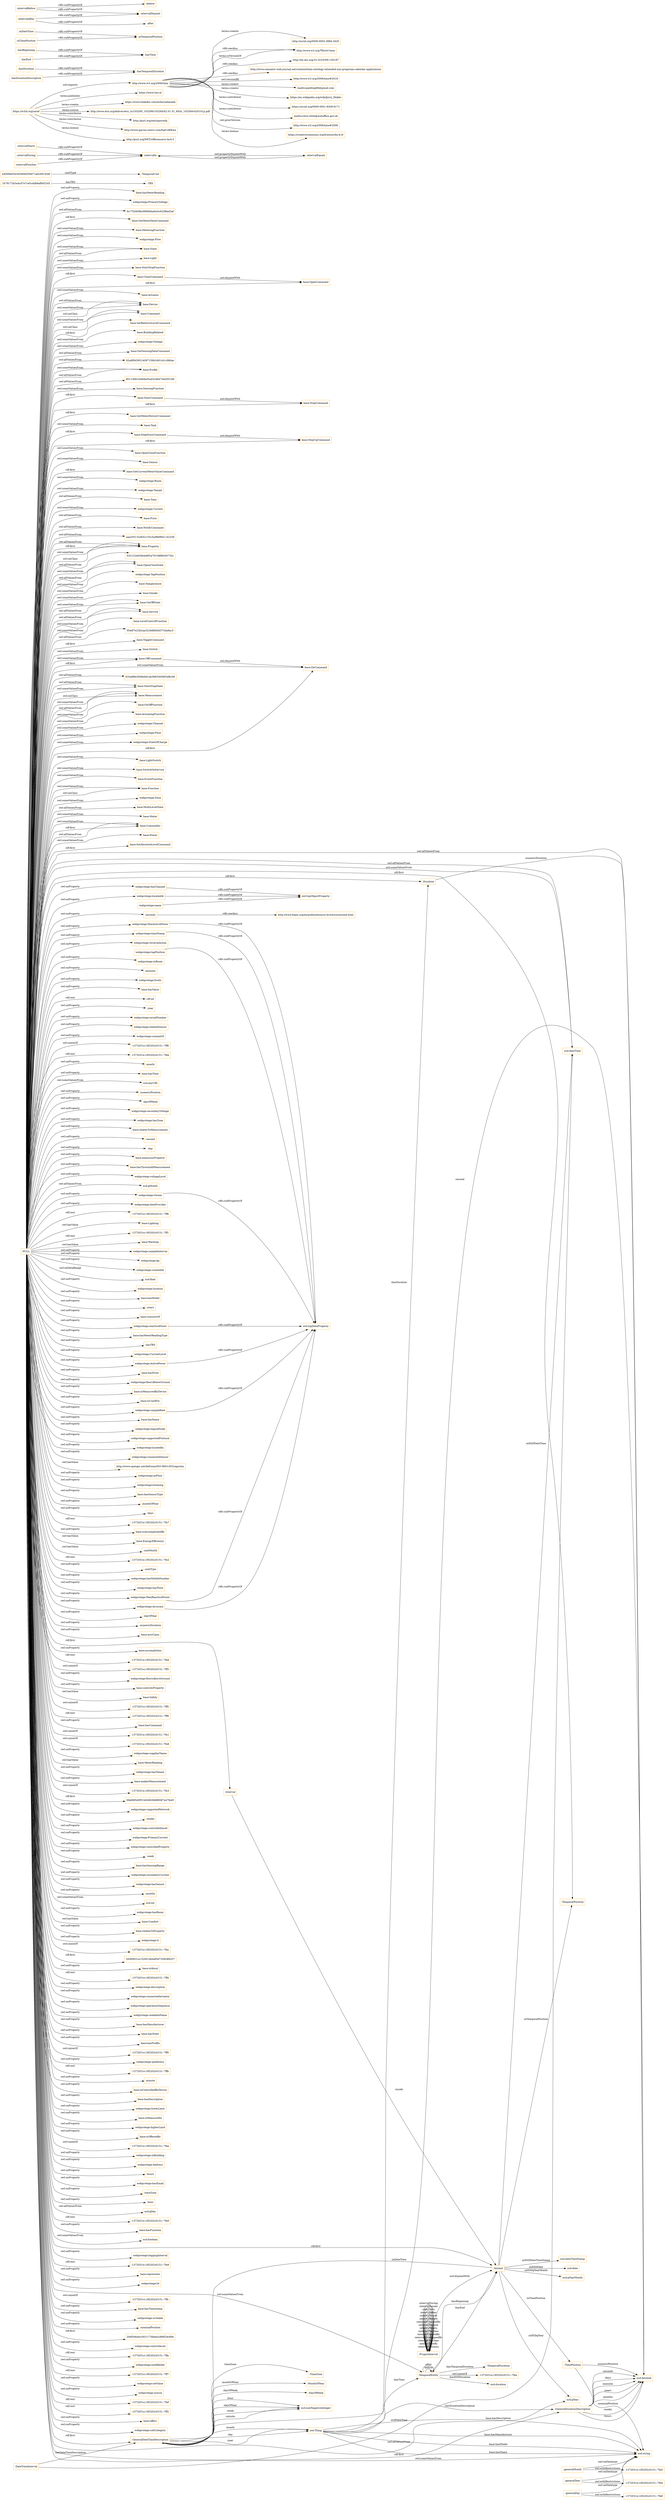 digraph ar2dtool_diagram { 
rankdir=LR;
size="1501"
node [shape = rectangle, color="orange"]; "fe1702609bc9899d4a6d3c632f9ad3af" "base:GetMeterDataCommand" "base:MeteringFunction" "webprotege:Flow" "base:State" "base:Light" "base:StartStopFunction" "base:CloseCommand" "base:StopCommand" "base:Actuator" "base:Device" "base:Command" "base:SetRelativeLevelCommand" "base:BuildingRelated" "webprotege:Voltage" "base:GetSensingDataCommand" "62e6f9459514097159b3491cb1c96dac" "base:Profile" "8011d0616484b05ad32d6470ef2f3166" "base:SensingFunction" "base:StepDownCommand" "base:StartCommand" "base:GetMeterHistoryCommand" "base:Task" "base:OpenCommand" "base:StepUpCommand" "base:OpenCloseFunction" "base:Sensor" "base:GetCurrentMeterValueCommand" "webprotege:Room" "webprotege:Tenant" "base:Time" "webprotege:Current" "base:Price" "base:NotifyCommand" "aaa205132db52155c5a966f9d1142256" "base:Property" "532122e839d4d6f2a79108f8fc60735c" "base:OpenCloseState" "webprotege:TapPosition" "base:Temperature" "base:Smoke" "base:OnOffState" "base:Service" "base:LevelControlFunction" "f54df7e23b2aa32c8dfdd4d373da8ac3" "base:ToggleCommand" "base:Switch" "base:OnCommand" "633a88b300bb9d1ab3983305803d8c09" "base:StartStopState" "base:Measurement" "base:OnOffFunction" "base:ActuatingFunction" "webprotege:Channel" "webprotege:Floor" "webprotege:StateOfCharge" "base:OffCommand" "base:LightSwitch" "base:SwitchOnService" "base:EventFunction" "base:Function" "webprotege:Zone" "base:MultiLevelState" "base:Meter" "base:Commodity" "base:Power" "base:SetAbsoluteLevelCommand" ":TimeZone" ":GeneralDateTimeDescription" ":DateTimeInterval" ":TRS" "1b79172b3a4cd7e7ce5c4db8af845245" ":TemporalDuration" ":Duration" ":GeneralDurationDescription" ":ProperInterval" ":TimePosition" ":TemporalPosition" ":Interval" "e4009d034345084f209d71a0c09145df" ":TemporalEntity" ":MonthOfYear" ":TemporalUnit" ":Instant" ":DayOfWeek" ; /*classes style*/
	"webprotege:tapPosition" -> "owl:topDataProperty" [ label = "rdfs:subPropertyOf" ];
	":intervalIn" -> ":intervalEquals" [ label = "owl:propertyDisjointWith" ];
	"http://www.w3.org/2006/time" -> "http://orcid.org/0000-0002-3884-3420" [ label = "terms:creator" ];
	"http://www.w3.org/2006/time" -> "http://www.w3.org/TR/owl-time" [ label = "rdfs:seeAlso" ];
	"http://www.w3.org/2006/time" -> "http://dx.doi.org/10.3233/SW-150187" [ label = "rdfs:seeAlso" ];
	"http://www.w3.org/2006/time" -> "http://www.semantic-web-journal.net/content/time-ontology-extended-non-gregorian-calendar-applications" [ label = "rdfs:seeAlso" ];
	"http://www.w3.org/2006/time" -> "http://www.w3.org/TR/owl-time" [ label = "terms:isVersionOf" ];
	"http://www.w3.org/2006/time" -> "http://www.w3.org/2006/time#2016" [ label = "owl:versionIRI" ];
	"http://www.w3.org/2006/time" -> "mailto:panfeng66@gmail.com" [ label = "terms:creator" ];
	"http://www.w3.org/2006/time" -> "https://en.wikipedia.org/wiki/Jerry_Hobbs" [ label = "terms:creator" ];
	"http://www.w3.org/2006/time" -> "https://orcid.org/0000-0001-8269-8171" [ label = "terms:contributor" ];
	"http://www.w3.org/2006/time" -> "mailto:chris.little@metoffice.gov.uk" [ label = "terms:contributor" ];
	"http://www.w3.org/2006/time" -> "http://www.w3.org/2006/time#2006" [ label = "owl:priorVersion" ];
	"http://www.w3.org/2006/time" -> "https://creativecommons.org/licenses/by/4.0/" [ label = "terms:license" ];
	":generalMonth" -> "-1372031e:185202c0151:-7fe5" [ label = "owl:withRestrictions" ];
	":generalMonth" -> "xsd:string" [ label = "owl:onDatatype" ];
	"webprotege:locatedAt" -> "owl:topObjectProperty" [ label = "rdfs:subPropertyOf" ];
	":intervalStarts" -> ":intervalIn" [ label = "rdfs:subPropertyOf" ];
	"base:StartCommand" -> "base:StopCommand" [ label = "owl:disjointWith" ];
	"webprotege:hasChannel" -> "owl:topObjectProperty" [ label = "rdfs:subPropertyOf" ];
	"base:OffCommand" -> "base:OnCommand" [ label = "owl:disjointWith" ];
	":hasDuration" -> ":hasTemporalDuration" [ label = "rdfs:subPropertyOf" ];
	":ProperInterval" -> ":Instant" [ label = "owl:disjointWith" ];
	"webprotege:Owner" -> "owl:topDataProperty" [ label = "rdfs:subPropertyOf" ];
	":hasBeginning" -> ":hasTime" [ label = "rdfs:subPropertyOf" ];
	":intervalEquals" -> ":intervalIn" [ label = "owl:propertyDisjointWith" ];
	":seconds" -> "http://www.bipm.org/en/publications/si-brochure/second.html" [ label = "rdfs:seeAlso" ];
	":intervalDuring" -> ":intervalIn" [ label = "rdfs:subPropertyOf" ];
	"base:CloseCommand" -> "base:OpenCommand" [ label = "owl:disjointWith" ];
	"webprotege:ActivePower" -> "owl:topDataProperty" [ label = "rdfs:subPropertyOf" ];
	"webprotege:sampleRate" -> "owl:topDataProperty" [ label = "rdfs:subPropertyOf" ];
	":inDateTime" -> ":inTemporalPosition" [ label = "rdfs:subPropertyOf" ];
	":intervalFinishes" -> ":intervalIn" [ label = "rdfs:subPropertyOf" ];
	"NULL" -> "webprotege:reverseAction" [ label = "owl:onProperty" ];
	"NULL" -> "base:State" [ label = "owl:allValuesFrom" ];
	"NULL" -> "webprotege:inRoom" [ label = "owl:onProperty" ];
	"NULL" -> ":minutes" [ label = "owl:onProperty" ];
	"NULL" -> "webprotege:liveIn" [ label = "owl:onProperty" ];
	"NULL" -> "base:MultiLevelState" [ label = "owl:allValuesFrom" ];
	"NULL" -> "base:GetCurrentMeterValueCommand" [ label = "rdf:first" ];
	"NULL" -> "base:OpenCloseState" [ label = "owl:allValuesFrom" ];
	"NULL" -> "base:Switch" [ label = "owl:someValuesFrom" ];
	"NULL" -> "base:hasValue" [ label = "owl:onProperty" ];
	"NULL" -> "rdf:nil" [ label = "rdf:rest" ];
	"NULL" -> "f54df7e23b2aa32c8dfdd4d373da8ac3" [ label = "owl:allValuesFrom" ];
	"NULL" -> ":year" [ label = "owl:onProperty" ];
	"NULL" -> "webprotege:serialNumber" [ label = "owl:onProperty" ];
	"NULL" -> "webprotege:relatedSensor" [ label = "owl:onProperty" ];
	"NULL" -> "webprotege:sampleRate" [ label = "owl:onProperty" ];
	"NULL" -> "webprotege:containOf" [ label = "owl:onProperty" ];
	"NULL" -> ":GeneralDateTimeDescription" [ label = "rdf:first" ];
	"NULL" -> "webprotege:locatedAt" [ label = "owl:onProperty" ];
	"NULL" -> "-1372031e:185202c0151:-7ff8" [ label = "owl:unionOf" ];
	"NULL" -> "-1372031e:185202c0151:-7feb" [ label = "rdf:rest" ];
	"NULL" -> ":month" [ label = "owl:onProperty" ];
	"NULL" -> "base:hasTime" [ label = "owl:onProperty" ];
	"NULL" -> "xsd:anyURI" [ label = "owl:someValuesFrom" ];
	"NULL" -> ":numericPosition" [ label = "owl:onProperty" ];
	"NULL" -> ":dayOfWeek" [ label = "owl:onProperty" ];
	"NULL" -> "633a88b300bb9d1ab3983305803d8c09" [ label = "owl:allValuesFrom" ];
	"NULL" -> "webprotege:secondaryVoltage" [ label = "owl:onProperty" ];
	"NULL" -> "webprotege:hasZone" [ label = "owl:onProperty" ];
	"NULL" -> "base:relatesToMeasurement" [ label = "owl:onProperty" ];
	"NULL" -> ":second" [ label = "owl:onProperty" ];
	"NULL" -> ":day" [ label = "owl:onProperty" ];
	"NULL" -> "base:measuresProperty" [ label = "owl:onProperty" ];
	"NULL" -> "base:Commodity" [ label = "rdf:first" ];
	"NULL" -> "base:hasThresholdMeasurement" [ label = "owl:onProperty" ];
	"NULL" -> "base:OnOffFunction" [ label = "owl:someValuesFrom" ];
	"NULL" -> "webprotege:voltageLevel" [ label = "owl:onProperty" ];
	"NULL" -> "base:OnCommand" [ label = "owl:someValuesFrom" ];
	"NULL" -> "xsd:gMonth" [ label = "owl:allValuesFrom" ];
	"NULL" -> "webprotege:Tenant" [ label = "owl:someValuesFrom" ];
	"NULL" -> "webprotege:MaxReactivePower" [ label = "owl:onProperty" ];
	"NULL" -> "webprotege:StateOfCharge" [ label = "owl:someValuesFrom" ];
	"NULL" -> "webprotege:dataProvider" [ label = "owl:onProperty" ];
	"NULL" -> "-1372031e:185202c0151:-7ff6" [ label = "rdf:rest" ];
	"NULL" -> "base:Actuator" [ label = "owl:someValuesFrom" ];
	"NULL" -> "base:Lighting" [ label = "owl:hasValue" ];
	"NULL" -> "-1372031e:185202c0151:-7ff1" [ label = "rdf:rest" ];
	"NULL" -> "base:Washing" [ label = "owl:hasValue" ];
	"NULL" -> "webprotege:sampleInterval" [ label = "owl:onProperty" ];
	"NULL" -> "webprotege:kp" [ label = "owl:onProperty" ];
	"NULL" -> "base:Service" [ label = "owl:someValuesFrom" ];
	"NULL" -> "webprotege:createdAt" [ label = "owl:onProperty" ];
	"NULL" -> "xsd:float" [ label = "owl:onDataRange" ];
	"NULL" -> "base:StartCommand" [ label = "rdf:first" ];
	"NULL" -> "webprotege:location" [ label = "owl:onProperty" ];
	"NULL" -> "webprotege:Voltage" [ label = "owl:someValuesFrom" ];
	"NULL" -> "base:LevelControlFunction" [ label = "owl:someValuesFrom" ];
	"NULL" -> "base:hasModel" [ label = "owl:onProperty" ];
	"NULL" -> ":years" [ label = "owl:onProperty" ];
	"NULL" -> "base:consistsOf" [ label = "owl:onProperty" ];
	"NULL" -> "webprotege:Accuracy" [ label = "owl:onProperty" ];
	"NULL" -> "base:Command" [ label = "owl:someValuesFrom" ];
	"NULL" -> "base:Device" [ label = "owl:allValuesFrom" ];
	"NULL" -> "base:SetAbsoluteLevelCommand" [ label = "rdf:first" ];
	"NULL" -> "base:hasMeterReadingType" [ label = "owl:onProperty" ];
	"NULL" -> "base:Device" [ label = "owl:someValuesFrom" ];
	"NULL" -> "base:GetMeterHistoryCommand" [ label = "rdf:first" ];
	"NULL" -> ":hasTRS" [ label = "owl:onProperty" ];
	"NULL" -> "webprotege:CurrentLevel" [ label = "owl:onProperty" ];
	"NULL" -> "base:BuildingRelated" [ label = "owl:someValuesFrom" ];
	"NULL" -> "webprotege:MaxActivePower" [ label = "owl:onProperty" ];
	"NULL" -> "base:Property" [ label = "rdf:first" ];
	"NULL" -> "base:hasPrice" [ label = "owl:onProperty" ];
	"NULL" -> "webprotege:floorsBelowGround" [ label = "owl:onProperty" ];
	"NULL" -> "webprotege:TapPosition" [ label = "owl:someValuesFrom" ];
	"NULL" -> "base:isMeasuredByDevice" [ label = "owl:onProperty" ];
	"NULL" -> "base:isUsedFor" [ label = "owl:onProperty" ];
	"NULL" -> "xsd:string" [ label = "owl:someValuesFrom" ];
	"NULL" -> "webprotege:timeStamp" [ label = "owl:onProperty" ];
	"NULL" -> "base:hasName" [ label = "owl:onProperty" ];
	"NULL" -> "base:GetSensingDataCommand" [ label = "owl:allValuesFrom" ];
	"NULL" -> "webprotege:logicalNode" [ label = "owl:onProperty" ];
	"NULL" -> "webprotege:supportedProtocol" [ label = "owl:onProperty" ];
	"NULL" -> "webprotege:locatedIn" [ label = "owl:onProperty" ];
	"NULL" -> "webprotege:connectedSensor" [ label = "owl:onProperty" ];
	"NULL" -> "http://www.opengis.net/def/uom/ISO-8601/0/Gregorian" [ label = "owl:hasValue" ];
	"NULL" -> "base:Property" [ label = "owl:someValuesFrom" ];
	"NULL" -> "webprotege:inFloor" [ label = "owl:onProperty" ];
	"NULL" -> "base:Function" [ label = "owl:onClass" ];
	"NULL" -> "base:Device" [ label = "owl:onClass" ];
	"NULL" -> "webprotege:listening" [ label = "owl:onProperty" ];
	"NULL" -> "base:hasSensorType" [ label = "owl:onProperty" ];
	"NULL" -> ":monthOfYear" [ label = "owl:onProperty" ];
	"NULL" -> ":days" [ label = "owl:onProperty" ];
	"NULL" -> "-1372031e:185202c0151:-7fe7" [ label = "rdf:rest" ];
	"NULL" -> "base:SetRelativeLevelCommand" [ label = "rdf:first" ];
	"NULL" -> "base:isAccomplishedBy" [ label = "owl:onProperty" ];
	"NULL" -> "base:EnergyEfficiency" [ label = "owl:hasValue" ];
	"NULL" -> ":unitMonth" [ label = "owl:hasValue" ];
	"NULL" -> "base:SwitchOnService" [ label = "owl:someValuesFrom" ];
	"NULL" -> "-1372031e:185202c0151:-7fe2" [ label = "rdf:rest" ];
	"NULL" -> ":unitType" [ label = "owl:onProperty" ];
	"NULL" -> "webprotege:hasMobileNumber" [ label = "owl:onProperty" ];
	"NULL" -> "webprotege:Flow" [ label = "owl:someValuesFrom" ];
	"NULL" -> "webprotege:hasFloor" [ label = "owl:onProperty" ];
	"NULL" -> "xsd:dateTime" [ label = "owl:someValuesFrom" ];
	"NULL" -> "base:Service" [ label = "owl:allValuesFrom" ];
	"NULL" -> ":dayOfYear" [ label = "owl:onProperty" ];
	"NULL" -> ":numericDuration" [ label = "owl:onProperty" ];
	"NULL" -> "base:StartStopState" [ label = "owl:someValuesFrom" ];
	"NULL" -> "base:actsUpon" [ label = "owl:onProperty" ];
	"NULL" -> "base:Measurement" [ label = "owl:allValuesFrom" ];
	"NULL" -> "base:Command" [ label = "owl:onClass" ];
	"NULL" -> "base:ActuatingFunction" [ label = "owl:someValuesFrom" ];
	"NULL" -> "aaa205132db52155c5a966f9d1142256" [ label = "owl:allValuesFrom" ];
	"NULL" -> "base:accomplishes" [ label = "owl:onProperty" ];
	"NULL" -> "-1372031e:185202c0151:-7fed" [ label = "rdf:rest" ];
	"NULL" -> "base:CloseCommand" [ label = "rdf:first" ];
	"NULL" -> "webprotege:Current" [ label = "owl:someValuesFrom" ];
	"NULL" -> "base:Power" [ label = "owl:someValuesFrom" ];
	"NULL" -> "webprotege:hasChannel" [ label = "owl:onProperty" ];
	"NULL" -> "-1372031e:185202c0151:-7ff3" [ label = "owl:unionOf" ];
	"NULL" -> "webprotege:floorsAboveGround" [ label = "owl:onProperty" ];
	"NULL" -> "base:controlsProperty" [ label = "owl:onProperty" ];
	"NULL" -> "base:Safety" [ label = "owl:hasValue" ];
	"NULL" -> "base:Task" [ label = "owl:someValuesFrom" ];
	"NULL" -> "-1372031e:185202c0151:-7ff5" [ label = "owl:unionOf" ];
	"NULL" -> "-1372031e:185202c0151:-7ff9" [ label = "rdf:rest" ];
	"NULL" -> "base:Meter" [ label = "owl:someValuesFrom" ];
	"NULL" -> "base:hasCommand" [ label = "owl:onProperty" ];
	"NULL" -> "base:StepDownCommand" [ label = "rdf:first" ];
	"NULL" -> "-1372031e:185202c0151:-7fe1" [ label = "owl:unionOf" ];
	"NULL" -> "-1372031e:185202c0151:-7fe8" [ label = "owl:unionOf" ];
	"NULL" -> "webprotege:supplierName" [ label = "owl:onProperty" ];
	"NULL" -> "base:MeterReading" [ label = "owl:hasValue" ];
	"NULL" -> "webprotege:hasTenant" [ label = "owl:onProperty" ];
	"NULL" -> "fe1702609bc9899d4a6d3c632f9ad3af" [ label = "owl:allValuesFrom" ];
	"NULL" -> "base:makesMeasurement" [ label = "owl:onProperty" ];
	"NULL" -> "-1372031e:185202c0151:-7fe3" [ label = "owl:unionOf" ];
	"NULL" -> "base:NotifyCommand" [ label = "owl:allValuesFrom" ];
	"NULL" -> ":TemporalEntity" [ label = "owl:someValuesFrom" ];
	"NULL" -> "base:Commodity" [ label = "owl:allValuesFrom" ];
	"NULL" -> "base:ToggleCommand" [ label = "rdf:first" ];
	"NULL" -> "0fa6685d0f51b040638d88587a47fa45" [ label = "rdf:first" ];
	"NULL" -> "base:StopCommand" [ label = "rdf:first" ];
	"NULL" -> "webprotege:supportedNetwork" [ label = "owl:onProperty" ];
	"NULL" -> ":weeks" [ label = "owl:onProperty" ];
	"NULL" -> "webprotege:controlledAsset" [ label = "owl:onProperty" ];
	"NULL" -> "base:LightSwitch" [ label = "owl:someValuesFrom" ];
	"NULL" -> "webprotege:PrimaryCurrent" [ label = "owl:onProperty" ];
	"NULL" -> "webprotege:Floor" [ label = "owl:someValuesFrom" ];
	"NULL" -> "base:StepUpCommand" [ label = "rdf:first" ];
	"NULL" -> "base:OpenCommand" [ label = "rdf:first" ];
	"NULL" -> "webprotege:controlledProperty" [ label = "owl:onProperty" ];
	"NULL" -> "base:OffCommand" [ label = "rdf:first" ];
	"NULL" -> ":GeneralDurationDescription" [ label = "rdf:first" ];
	"NULL" -> "base:Profile" [ label = "owl:someValuesFrom" ];
	"NULL" -> ":Duration" [ label = "rdf:first" ];
	"NULL" -> ":week" [ label = "owl:onProperty" ];
	"NULL" -> "base:Function" [ label = "owl:someValuesFrom" ];
	"NULL" -> "base:hasSensingRange" [ label = "owl:onProperty" ];
	"NULL" -> "base:Measurement" [ label = "owl:onClass" ];
	"NULL" -> "webprotege:secondaryCurrent" [ label = "owl:onProperty" ];
	"NULL" -> "webprotege:hasSensor" [ label = "owl:onProperty" ];
	"NULL" -> ":months" [ label = "owl:onProperty" ];
	"NULL" -> "xsd:int" [ label = "owl:someValuesFrom" ];
	"NULL" -> "webprotege:hasRoom" [ label = "owl:onProperty" ];
	"NULL" -> "base:Property" [ label = "owl:onClass" ];
	"NULL" -> ":Interval" [ label = "rdf:first" ];
	"NULL" -> "base:Comfort" [ label = "owl:hasValue" ];
	"NULL" -> "base:relatesToProperty" [ label = "owl:onProperty" ];
	"NULL" -> "base:Property" [ label = "owl:allValuesFrom" ];
	"NULL" -> "base:Light" [ label = "owl:someValuesFrom" ];
	"NULL" -> "webprotege:ti" [ label = "owl:onProperty" ];
	"NULL" -> ":seconds" [ label = "owl:onProperty" ];
	"NULL" -> "-1372031e:185202c0151:-7fec" [ label = "owl:unionOf" ];
	"NULL" -> "base:Sensor" [ label = "owl:someValuesFrom" ];
	"NULL" -> "18360631a1320014b4df5d7209389257" [ label = "rdf:first" ];
	"NULL" -> "base:isAbout" [ label = "owl:onProperty" ];
	"NULL" -> "xsd:dateTime" [ label = "owl:allValuesFrom" ];
	"NULL" -> "-1372031e:185202c0151:-7ff4" [ label = "rdf:rest" ];
	"NULL" -> "webprotege:description" [ label = "owl:onProperty" ];
	"NULL" -> "webprotege:Zone" [ label = "owl:someValuesFrom" ];
	"NULL" -> "webprotege:connectedActuator" [ label = "owl:onProperty" ];
	"NULL" -> "webprotege:operationSequence" [ label = "owl:onProperty" ];
	"NULL" -> "webprotege:readableName" [ label = "owl:onProperty" ];
	"NULL" -> "base:hasManufacturer" [ label = "owl:onProperty" ];
	"NULL" -> "base:hasState" [ label = "owl:onProperty" ];
	"NULL" -> "base:StartStopState" [ label = "owl:allValuesFrom" ];
	"NULL" -> "base:hasProfile" [ label = "owl:onProperty" ];
	"NULL" -> "-1372031e:185202c0151:-7ff0" [ label = "owl:unionOf" ];
	"NULL" -> "8011d0616484b05ad32d6470ef2f3166" [ label = "owl:allValuesFrom" ];
	"NULL" -> "webprotege:ipAddress" [ label = "owl:onProperty" ];
	"NULL" -> "-1372031e:185202c0151:-7ffb" [ label = "rdf:rest" ];
	"NULL" -> "532122e839d4d6f2a79108f8fc60735c" [ label = "owl:allValuesFrom" ];
	"NULL" -> "base:Temperature" [ label = "owl:someValuesFrom" ];
	"NULL" -> ":minute" [ label = "owl:onProperty" ];
	"NULL" -> "base:isControlledByDevice" [ label = "owl:onProperty" ];
	"NULL" -> "webprotege:Channel" [ label = "owl:someValuesFrom" ];
	"NULL" -> "base:hasDescription" [ label = "owl:onProperty" ];
	"NULL" -> "webprotege:lowerLimit" [ label = "owl:onProperty" ];
	"NULL" -> "base:isMeasuredIn" [ label = "owl:onProperty" ];
	"NULL" -> ":TemporalPosition" [ label = "rdf:first" ];
	"NULL" -> "webprotege:higherLimit" [ label = "owl:onProperty" ];
	"NULL" -> "62e6f9459514097159b3491cb1c96dac" [ label = "owl:allValuesFrom" ];
	"NULL" -> "base:State" [ label = "owl:someValuesFrom" ];
	"NULL" -> "base:isOfferedBy" [ label = "owl:onProperty" ];
	"NULL" -> "base:Time" [ label = "owl:allValuesFrom" ];
	"NULL" -> "base:Commodity" [ label = "owl:someValuesFrom" ];
	"NULL" -> "-1372031e:185202c0151:-7fee" [ label = "owl:unionOf" ];
	"NULL" -> "base:OffCommand" [ label = "owl:someValuesFrom" ];
	"NULL" -> "webprotege:inBuilding" [ label = "owl:onProperty" ];
	"NULL" -> "webprotege:Address" [ label = "owl:onProperty" ];
	"NULL" -> "base:OnCommand" [ label = "rdf:first" ];
	"NULL" -> ":hours" [ label = "owl:onProperty" ];
	"NULL" -> "base:GetMeterDataCommand" [ label = "rdf:first" ];
	"NULL" -> "webprotege:hasEmail" [ label = "owl:onProperty" ];
	"NULL" -> "base:OpenCloseFunction" [ label = "owl:someValuesFrom" ];
	"NULL" -> ":timeZone" [ label = "owl:onProperty" ];
	"NULL" -> "base:Measurement" [ label = "owl:someValuesFrom" ];
	"NULL" -> ":hour" [ label = "owl:onProperty" ];
	"NULL" -> "xsd:gDay" [ label = "owl:allValuesFrom" ];
	"NULL" -> "-1372031e:185202c0151:-7fe0" [ label = "rdf:rest" ];
	"NULL" -> "base:hasFunction" [ label = "owl:onProperty" ];
	"NULL" -> "webprotege:Owner" [ label = "owl:onProperty" ];
	"NULL" -> "xsd:boolean" [ label = "owl:someValuesFrom" ];
	"NULL" -> "webprotege:reactivePower" [ label = "owl:onProperty" ];
	"NULL" -> "webprotege:loggingInterval" [ label = "owl:onProperty" ];
	"NULL" -> "-1372031e:185202c0151:-7fe9" [ label = "rdf:rest" ];
	"NULL" -> "base:SensingFunction" [ label = "owl:someValuesFrom" ];
	"NULL" -> "base:represents" [ label = "owl:onProperty" ];
	"NULL" -> "webprotege:td" [ label = "owl:onProperty" ];
	"NULL" -> "xsd:decimal" [ label = "owl:allValuesFrom" ];
	"NULL" -> "base:Profile" [ label = "owl:allValuesFrom" ];
	"NULL" -> "-1372031e:185202c0151:-7ffc" [ label = "owl:unionOf" ];
	"NULL" -> "base:StartStopFunction" [ label = "owl:someValuesFrom" ];
	"NULL" -> "base:hasTimestamp" [ label = "owl:onProperty" ];
	"NULL" -> "base:OnOffState" [ label = "owl:allValuesFrom" ];
	"NULL" -> "webprotege:writable" [ label = "owl:onProperty" ];
	"NULL" -> ":nominalPosition" [ label = "owl:onProperty" ];
	"NULL" -> "base:MeteringFunction" [ label = "owl:someValuesFrom" ];
	"NULL" -> "20ef546a4cc9311739abe2d66f24c66e" [ label = "rdf:first" ];
	"NULL" -> "webprotege:ActivePower" [ label = "owl:onProperty" ];
	"NULL" -> "base:EventFunction" [ label = "owl:someValuesFrom" ];
	"NULL" -> "webprotege:controlAsset" [ label = "owl:onProperty" ];
	"NULL" -> "base:Price" [ label = "owl:allValuesFrom" ];
	"NULL" -> "xsd:gYear" [ label = "owl:allValuesFrom" ];
	"NULL" -> "-1372031e:185202c0151:-7ffa" [ label = "rdf:rest" ];
	"NULL" -> "base:OpenCloseState" [ label = "owl:someValuesFrom" ];
	"NULL" -> "webprotege:modifiedAt" [ label = "owl:onProperty" ];
	"NULL" -> "-1372031e:185202c0151:-7ff7" [ label = "rdf:rest" ];
	"NULL" -> "webprotege:Room" [ label = "owl:someValuesFrom" ];
	"NULL" -> ":Instant" [ label = "rdf:first" ];
	"NULL" -> "webprotege:setValue" [ label = "owl:onProperty" ];
	"NULL" -> "webprotege:source" [ label = "owl:onProperty" ];
	"NULL" -> "-1372031e:185202c0151:-7fef" [ label = "rdf:rest" ];
	"NULL" -> "-1372031e:185202c0151:-7ff2" [ label = "rdf:rest" ];
	"NULL" -> "base:Smoke" [ label = "owl:someValuesFrom" ];
	"NULL" -> "base:offers" [ label = "owl:onProperty" ];
	"NULL" -> "webprotege:subCategory" [ label = "owl:onProperty" ];
	"NULL" -> "base:hasMeterReading" [ label = "owl:onProperty" ];
	"NULL" -> "base:OnOffState" [ label = "owl:someValuesFrom" ];
	"NULL" -> "webprotege:PrimaryVoltage" [ label = "owl:onProperty" ];
	"base:StepDownCommand" -> "base:StepUpCommand" [ label = "owl:disjointWith" ];
	":intervalBefore" -> ":intervalDisjoint" [ label = "rdfs:subPropertyOf" ];
	":intervalBefore" -> ":before" [ label = "rdfs:subPropertyOf" ];
	"webprotege:MaxReactivePower" -> "owl:topDataProperty" [ label = "rdfs:subPropertyOf" ];
	":TemporalEntity" -> "-1372031e:185202c0151:-7fea" [ label = "owl:unionOf" ];
	":intervalAfter" -> ":after" [ label = "rdfs:subPropertyOf" ];
	":intervalAfter" -> ":intervalDisjoint" [ label = "rdfs:subPropertyOf" ];
	":hasEnd" -> ":hasTime" [ label = "rdfs:subPropertyOf" ];
	"webprotege:MaxActivePower" -> "owl:topDataProperty" [ label = "rdfs:subPropertyOf" ];
	"https://w3id.org/saref" -> "https://www.tno.nl" [ label = "terms:publisher" ];
	"https://w3id.org/saref" -> "https://www.linkedin.com/in/lauradaniele" [ label = "terms:creator" ];
	"https://w3id.org/saref" -> "http://www.etsi.org/deliver/etsi_ts/103200_103299/103264/02.01.01_60/ts_103264v020101p.pdf" [ label = "terms:source" ];
	"https://w3id.org/saref" -> "http://purl.org/net/mpoveda" [ label = "terms:contributor" ];
	"https://w3id.org/saref" -> "http://www.w3.org/2006/time" [ label = "owl:imports" ];
	"https://w3id.org/saref" -> "http://www.garcia-castro.com/foaf.rdf#me" [ label = "terms:contributor" ];
	"https://w3id.org/saref" -> "http://purl.org/NET/rdflicense/cc-by4.0" [ label = "terms:license" ];
	":inTimePosition" -> ":inTemporalPosition" [ label = "rdfs:subPropertyOf" ];
	"webprotege:name" -> "owl:topObjectProperty" [ label = "rdfs:subPropertyOf" ];
	"webprotege:Accuracy" -> "owl:topDataProperty" [ label = "rdfs:subPropertyOf" ];
	":generalDay" -> "-1372031e:185202c0151:-7fe6" [ label = "owl:withRestrictions" ];
	":generalDay" -> "xsd:string" [ label = "owl:onDatatype" ];
	":generalYear" -> "-1372031e:185202c0151:-7fe4" [ label = "owl:withRestrictions" ];
	":generalYear" -> "xsd:string" [ label = "owl:onDatatype" ];
	":hasDurationDescription" -> ":hasTemporalDuration" [ label = "rdfs:subPropertyOf" ];
	"webprotege:reactivePower" -> "owl:topDataProperty" [ label = "rdfs:subPropertyOf" ];
	"webprotege:timeStamp" -> "owl:topDataProperty" [ label = "rdfs:subPropertyOf" ];
	"owl:Thing" -> "xsd:string" [ label = "base:hasName" ];
	":TimePosition" -> "xsd:string" [ label = ":nominalPosition" ];
	":GeneralDateTimeDescription" -> ":DayOfWeek" [ label = ":dayOfWeek" ];
	":TemporalEntity" -> ":Instant" [ label = ":hasEnd" ];
	":Instant" -> "xsd:gYear" [ label = ":inXSDgYear" ];
	":ProperInterval" -> ":ProperInterval" [ label = ":intervalContains" ];
	":TemporalEntity" -> ":Instant" [ label = ":hasBeginning" ];
	":GeneralDurationDescription" -> "xsd:decimal" [ label = ":hours" ];
	"e4009d034345084f209d71a0c09145df" -> ":TemporalUnit" [ label = ":unitType" ];
	"owl:Thing" -> "xsd:string" [ label = "base:hasDescription" ];
	":GeneralDateTimeDescription" -> "owl:Thing" [ label = ":year" ];
	":ProperInterval" -> ":ProperInterval" [ label = ":intervalMetBy" ];
	":Instant" -> "xsd:dateTimeStamp" [ label = ":inXSDDateTimeStamp" ];
	"owl:Thing" -> ":GeneralDurationDescription" [ label = ":hasDurationDescription" ];
	"owl:Thing" -> "xsd:string" [ label = "base:hasManufacturer" ];
	":ProperInterval" -> ":ProperInterval" [ label = ":intervalOverlaps" ];
	":GeneralDurationDescription" -> "xsd:decimal" [ label = ":seconds" ];
	":Instant" -> "xsd:date" [ label = ":inXSDDate" ];
	":DateTimeInterval" -> "xsd:dateTime" [ label = ":xsdDateTime" ];
	":ProperInterval" -> ":ProperInterval" [ label = ":intervalOverlappedBy" ];
	":GeneralDateTimeDescription" -> ":TimeZone" [ label = ":timeZone" ];
	":Instant" -> ":TemporalPosition" [ label = ":inTemporalPosition" ];
	":GeneralDurationDescription" -> "xsd:decimal" [ label = ":days" ];
	"owl:Thing" -> ":TemporalEntity" [ label = ":hasTime" ];
	":ProperInterval" -> ":ProperInterval" [ label = ":intervalStartedBy" ];
	":Instant" -> "xsd:dateTime" [ label = ":inXSDDateTime" ];
	":Instant" -> "xsd:gYearMonth" [ label = ":inXSDgYearMonth" ];
	":Instant" -> ":GeneralDateTimeDescription" [ label = ":inDateTime" ];
	":TemporalEntity" -> "xsd:duration" [ label = ":hasXSDDuration" ];
	":GeneralDateTimeDescription" -> "xsd:nonNegativeInteger" [ label = ":minute" ];
	":GeneralDurationDescription" -> "xsd:decimal" [ label = ":minutes" ];
	":GeneralDateTimeDescription" -> "xsd:nonNegativeInteger" [ label = ":hour" ];
	":ProperInterval" -> ":ProperInterval" [ label = ":intervalFinishes" ];
	":Instant" -> ":TimePosition" [ label = ":inTimePosition" ];
	":GeneralDurationDescription" -> "xsd:decimal" [ label = ":years" ];
	":ProperInterval" -> ":ProperInterval" [ label = ":intervalMeets" ];
	"1b79172b3a4cd7e7ce5c4db8af845245" -> ":TRS" [ label = ":hasTRS" ];
	":GeneralDateTimeDescription" -> "xsd:nonNegativeInteger" [ label = ":dayOfYear" ];
	":GeneralDateTimeDescription" -> "xsd:nonNegativeInteger" [ label = ":week" ];
	"owl:Thing" -> ":Duration" [ label = ":hasDuration" ];
	":GeneralDurationDescription" -> "xsd:decimal" [ label = ":months" ];
	":TimePosition" -> "xsd:decimal" [ label = ":numericPosition" ];
	":TemporalEntity" -> ":TemporalDuration" [ label = ":hasTemporalDuration" ];
	":GeneralDateTimeDescription" -> "owl:Thing" [ label = ":month" ];
	":ProperInterval" -> ":ProperInterval" [ label = ":intervalDisjoint" ];
	":ProperInterval" -> ":ProperInterval" [ label = ":intervalFinishedBy" ];
	":TemporalEntity" -> ":TemporalEntity" [ label = ":before" ];
	"owl:Thing" -> "xsd:string" [ label = "base:hasModel" ];
	":ProperInterval" -> ":ProperInterval" [ label = ":intervalBefore" ];
	":GeneralDateTimeDescription" -> "xsd:decimal" [ label = ":second" ];
	":GeneralDurationDescription" -> "xsd:decimal" [ label = ":weeks" ];
	":TemporalEntity" -> ":TemporalEntity" [ label = ":after" ];
	":ProperInterval" -> ":ProperInterval" [ label = ":intervalStarts" ];
	":GeneralDateTimeDescription" -> ":MonthOfYear" [ label = ":monthOfYear" ];
	":ProperInterval" -> ":ProperInterval" [ label = ":intervalAfter" ];
	":Interval" -> ":Instant" [ label = ":inside" ];
	":GeneralDateTimeDescription" -> "owl:Thing" [ label = ":day" ];
	":DateTimeInterval" -> ":GeneralDateTimeDescription" [ label = ":hasDateTimeDescription" ];
	":ProperInterval" -> ":ProperInterval" [ label = ":intervalIn" ];
	":Duration" -> "xsd:decimal" [ label = ":numericDuration" ];
	":ProperInterval" -> ":ProperInterval" [ label = ":intervalEquals" ];
	":ProperInterval" -> ":ProperInterval" [ label = ":intervalDuring" ];

}
